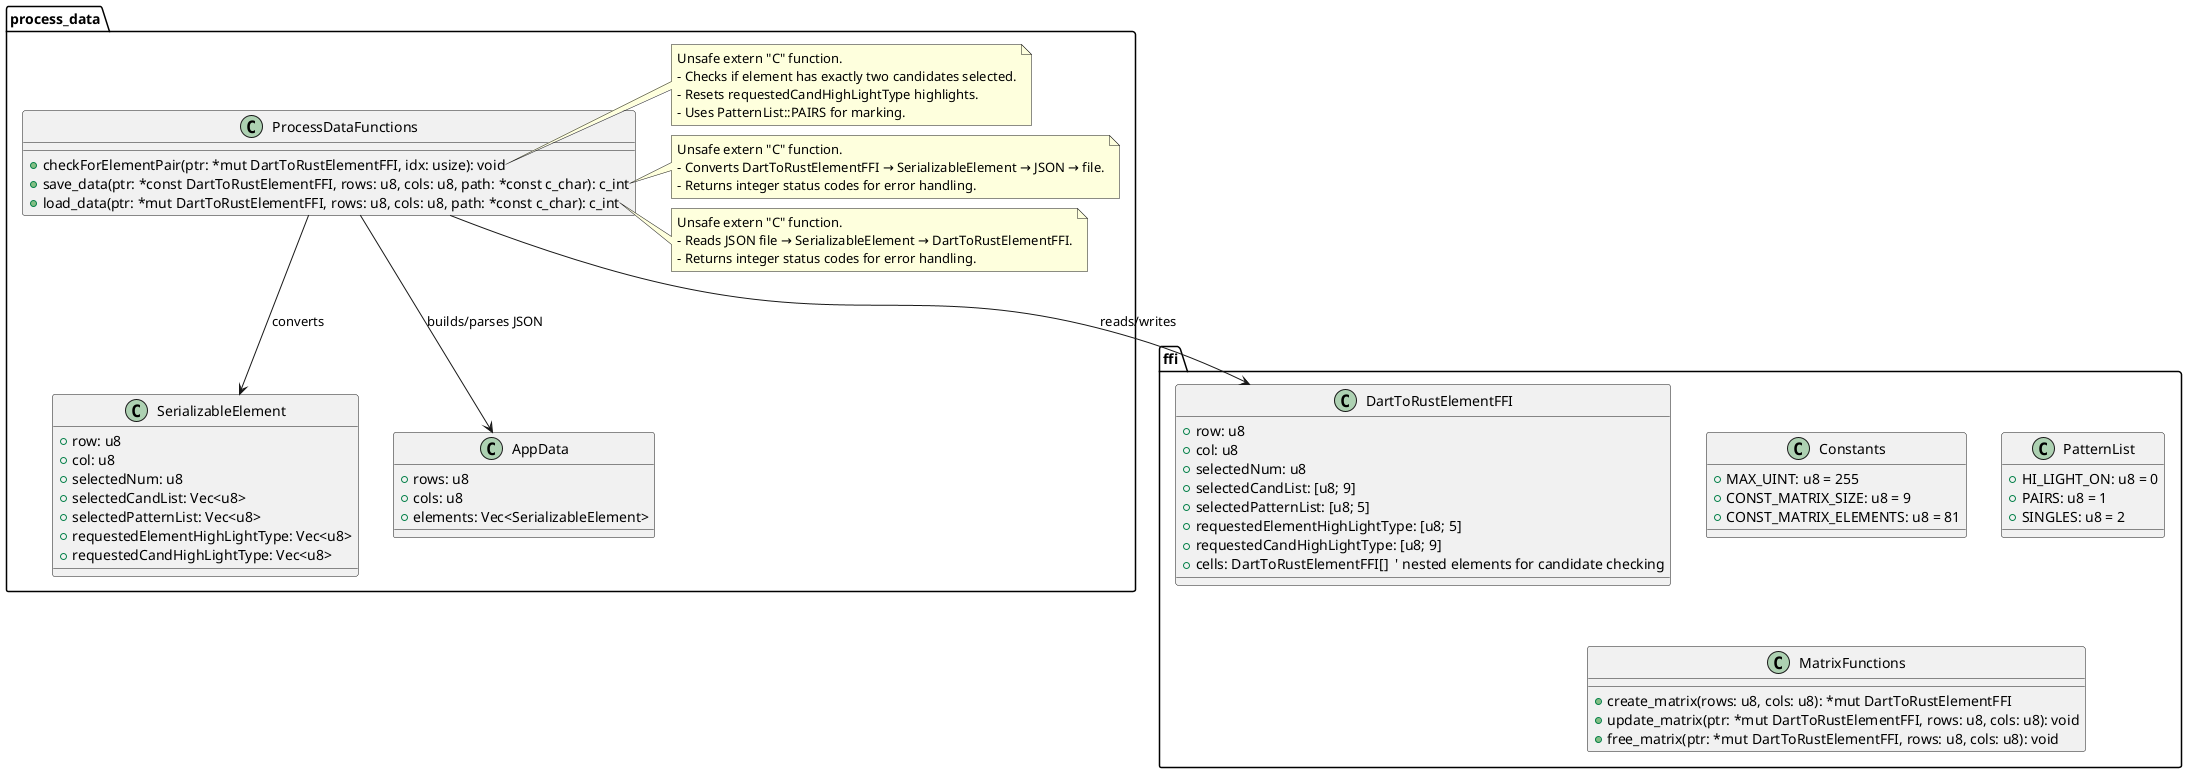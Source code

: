 @startuml

package ffi {

  ' FFI struct representing a matrix element
  class DartToRustElementFFI {
    +row: u8
    +col: u8
    +selectedNum: u8
    +selectedCandList: [u8; 9]
    +selectedPatternList: [u8; 5]
    +requestedElementHighLightType: [u8; 5]
    +requestedCandHighLightType: [u8; 9]
    +cells: DartToRustElementFFI[]  ' nested elements for candidate checking
  }

  class Constants {
    +MAX_UINT: u8 = 255
    +CONST_MATRIX_SIZE: u8 = 9
    +CONST_MATRIX_ELEMENTS: u8 = 81
  }

  class PatternList {
    +HI_LIGHT_ON: u8 = 0
    +PAIRS: u8 = 1
    +SINGLES: u8 = 2
  }

  class MatrixFunctions {
    +create_matrix(rows: u8, cols: u8): *mut DartToRustElementFFI
    +update_matrix(ptr: *mut DartToRustElementFFI, rows: u8, cols: u8): void
    +free_matrix(ptr: *mut DartToRustElementFFI, rows: u8, cols: u8): void
  }

}

package process_data {

  class ProcessDataFunctions {
    +checkForElementPair(ptr: *mut DartToRustElementFFI, idx: usize): void
    +save_data(ptr: *const DartToRustElementFFI, rows: u8, cols: u8, path: *const c_char): c_int
    +load_data(ptr: *mut DartToRustElementFFI, rows: u8, cols: u8, path: *const c_char): c_int
  }

  note right of ProcessDataFunctions::checkForElementPair
    Unsafe extern "C" function.
    - Checks if element has exactly two candidates selected.
    - Resets requestedCandHighLightType highlights.
    - Uses PatternList::PAIRS for marking.
  end note

  note right of ProcessDataFunctions::save_data
    Unsafe extern "C" function.
    - Converts DartToRustElementFFI → SerializableElement → JSON → file.
    - Returns integer status codes for error handling.
  end note

  note right of ProcessDataFunctions::load_data
    Unsafe extern "C" function.
    - Reads JSON file → SerializableElement → DartToRustElementFFI.
    - Returns integer status codes for error handling.
  end note

  ' JSON-friendly Rust structs
  class SerializableElement {
    +row: u8
    +col: u8
    +selectedNum: u8
    +selectedCandList: Vec<u8>
    +selectedPatternList: Vec<u8>
    +requestedElementHighLightType: Vec<u8>
    +requestedCandHighLightType: Vec<u8>
  }

  class AppData {
    +rows: u8
    +cols: u8
    +elements: Vec<SerializableElement>
  }

  ' Relationships
  ProcessDataFunctions --> DartToRustElementFFI : reads/writes
  ProcessDataFunctions --> SerializableElement : converts
  ProcessDataFunctions --> AppData : builds/parses JSON
}

@enduml
